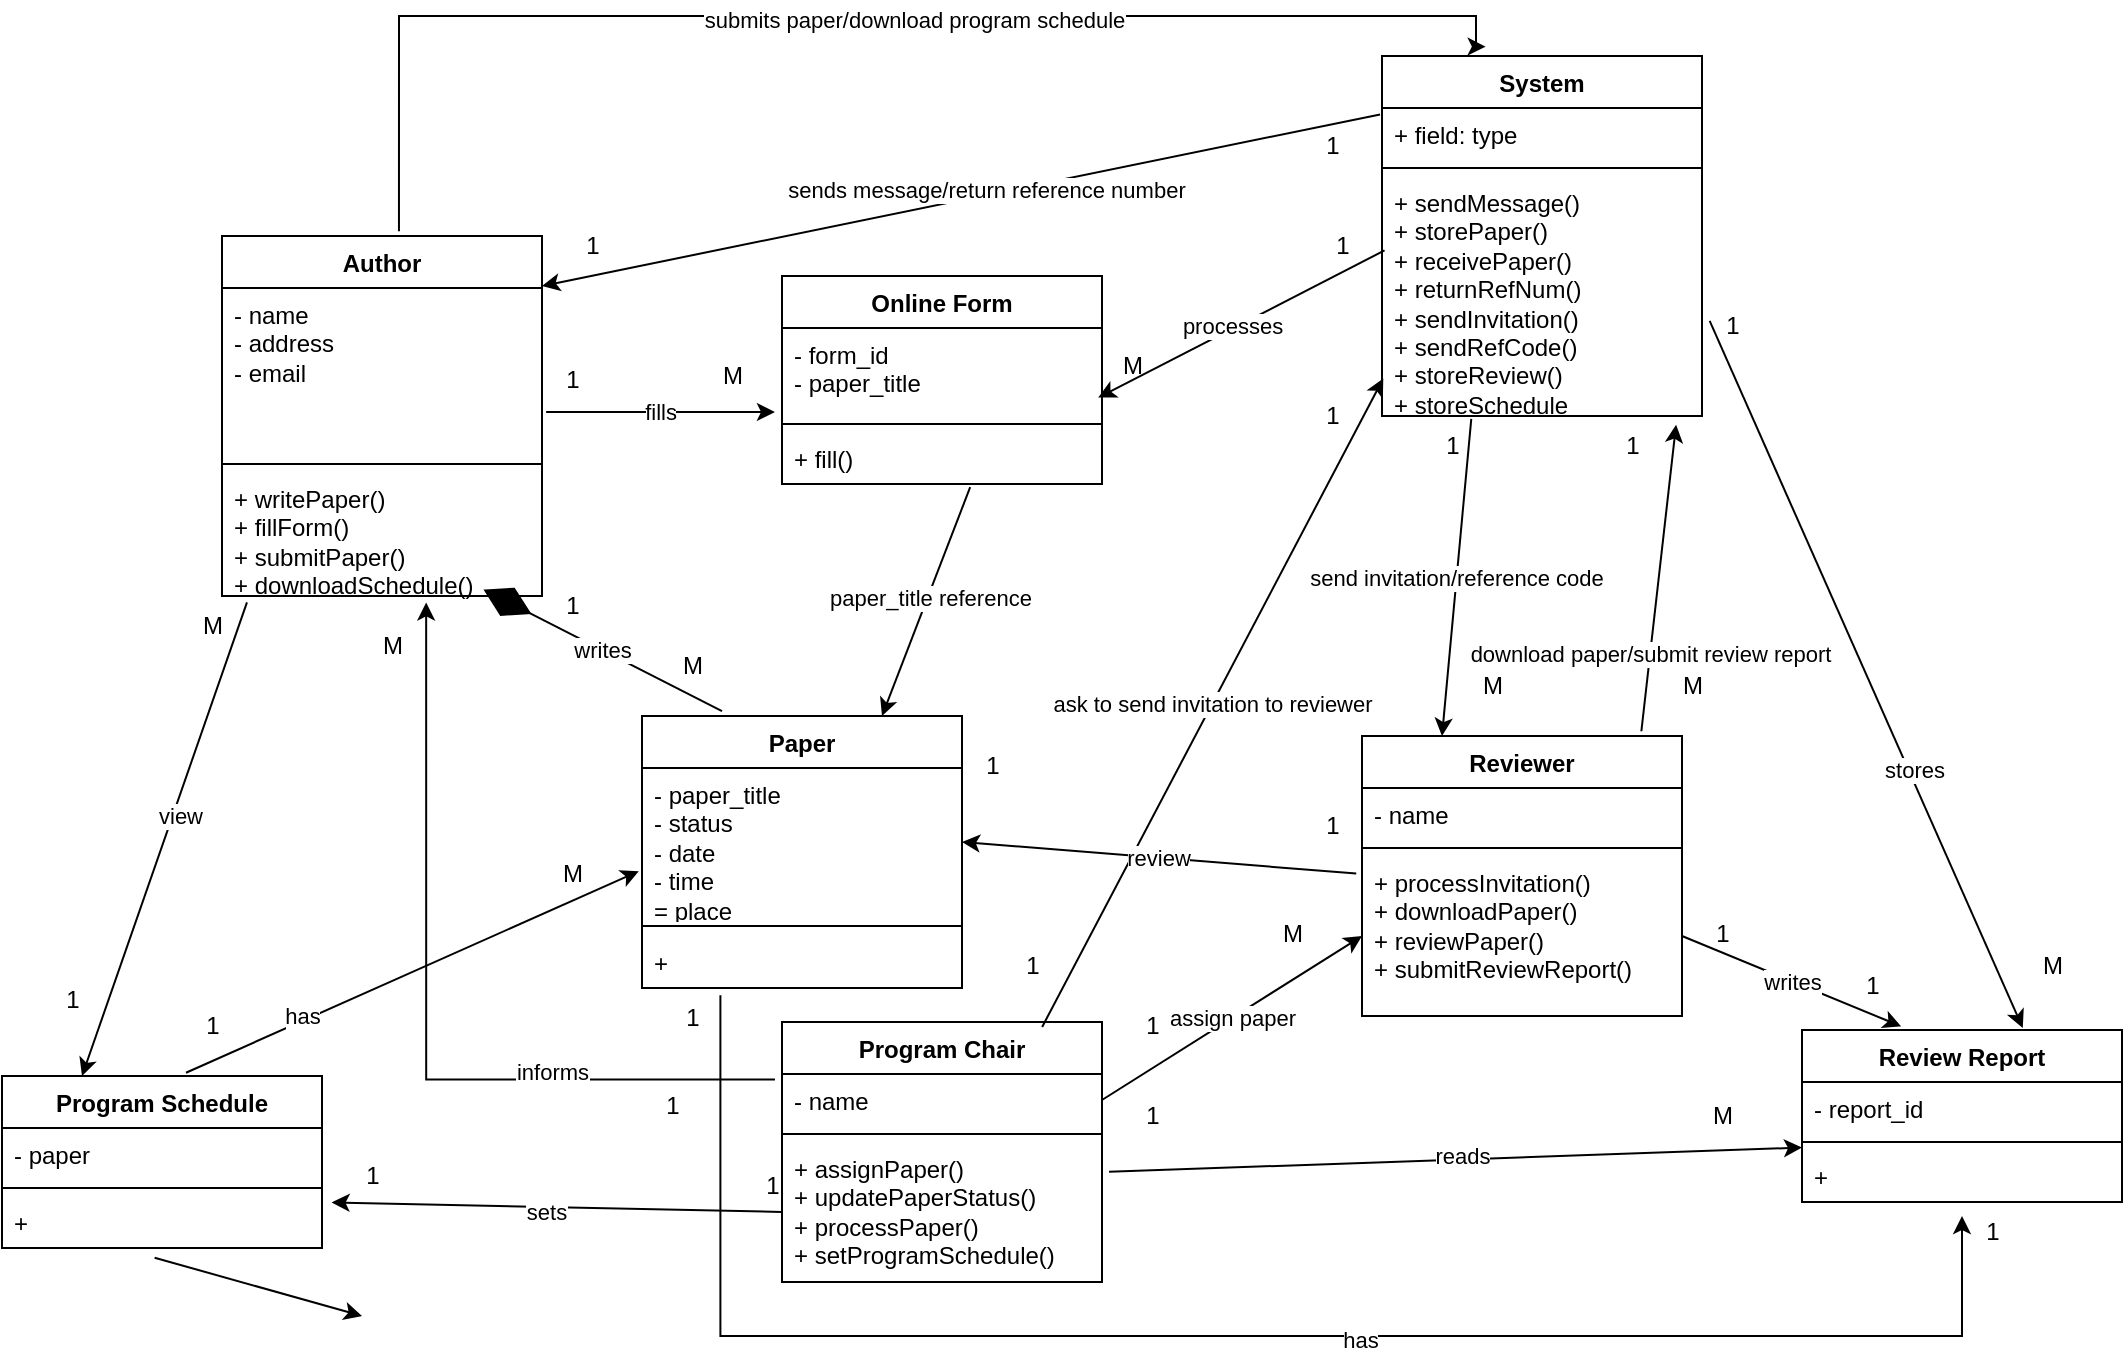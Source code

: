 <mxfile version="24.8.0">
  <diagram name="Page-1" id="E9FQwkqqb1RE17OgnNJm">
    <mxGraphModel dx="1500" dy="746" grid="1" gridSize="10" guides="1" tooltips="1" connect="1" arrows="1" fold="1" page="1" pageScale="1" pageWidth="850" pageHeight="1100" math="0" shadow="0">
      <root>
        <mxCell id="0" />
        <mxCell id="1" parent="0" />
        <mxCell id="FFobNiEl_I5hDZ-hdiMS-1" value="Author" style="swimlane;fontStyle=1;align=center;verticalAlign=top;childLayout=stackLayout;horizontal=1;startSize=26;horizontalStack=0;resizeParent=1;resizeParentMax=0;resizeLast=0;collapsible=1;marginBottom=0;whiteSpace=wrap;html=1;" vertex="1" parent="1">
          <mxGeometry x="120" y="230" width="160" height="180" as="geometry" />
        </mxCell>
        <mxCell id="FFobNiEl_I5hDZ-hdiMS-2" value="&lt;div&gt;- name&lt;/div&gt;- address&lt;div&gt;- email&lt;/div&gt;" style="text;strokeColor=none;fillColor=none;align=left;verticalAlign=top;spacingLeft=4;spacingRight=4;overflow=hidden;rotatable=0;points=[[0,0.5],[1,0.5]];portConstraint=eastwest;whiteSpace=wrap;html=1;" vertex="1" parent="FFobNiEl_I5hDZ-hdiMS-1">
          <mxGeometry y="26" width="160" height="84" as="geometry" />
        </mxCell>
        <mxCell id="FFobNiEl_I5hDZ-hdiMS-3" value="" style="line;strokeWidth=1;fillColor=none;align=left;verticalAlign=middle;spacingTop=-1;spacingLeft=3;spacingRight=3;rotatable=0;labelPosition=right;points=[];portConstraint=eastwest;strokeColor=inherit;" vertex="1" parent="FFobNiEl_I5hDZ-hdiMS-1">
          <mxGeometry y="110" width="160" height="8" as="geometry" />
        </mxCell>
        <mxCell id="FFobNiEl_I5hDZ-hdiMS-4" value="+ writePaper()&lt;div&gt;+ fillForm()&lt;/div&gt;&lt;div&gt;+ submitPaper()&lt;/div&gt;&lt;div&gt;+ downloadSchedule()&lt;/div&gt;" style="text;strokeColor=none;fillColor=none;align=left;verticalAlign=top;spacingLeft=4;spacingRight=4;overflow=hidden;rotatable=0;points=[[0,0.5],[1,0.5]];portConstraint=eastwest;whiteSpace=wrap;html=1;" vertex="1" parent="FFobNiEl_I5hDZ-hdiMS-1">
          <mxGeometry y="118" width="160" height="62" as="geometry" />
        </mxCell>
        <mxCell id="FFobNiEl_I5hDZ-hdiMS-5" value="System" style="swimlane;fontStyle=1;align=center;verticalAlign=top;childLayout=stackLayout;horizontal=1;startSize=26;horizontalStack=0;resizeParent=1;resizeParentMax=0;resizeLast=0;collapsible=1;marginBottom=0;whiteSpace=wrap;html=1;" vertex="1" parent="1">
          <mxGeometry x="700" y="140" width="160" height="180" as="geometry" />
        </mxCell>
        <mxCell id="FFobNiEl_I5hDZ-hdiMS-6" value="+ field: type" style="text;strokeColor=none;fillColor=none;align=left;verticalAlign=top;spacingLeft=4;spacingRight=4;overflow=hidden;rotatable=0;points=[[0,0.5],[1,0.5]];portConstraint=eastwest;whiteSpace=wrap;html=1;" vertex="1" parent="FFobNiEl_I5hDZ-hdiMS-5">
          <mxGeometry y="26" width="160" height="26" as="geometry" />
        </mxCell>
        <mxCell id="FFobNiEl_I5hDZ-hdiMS-7" value="" style="line;strokeWidth=1;fillColor=none;align=left;verticalAlign=middle;spacingTop=-1;spacingLeft=3;spacingRight=3;rotatable=0;labelPosition=right;points=[];portConstraint=eastwest;strokeColor=inherit;" vertex="1" parent="FFobNiEl_I5hDZ-hdiMS-5">
          <mxGeometry y="52" width="160" height="8" as="geometry" />
        </mxCell>
        <mxCell id="FFobNiEl_I5hDZ-hdiMS-8" value="+ sendMessage()&lt;div&gt;+ storePaper()&lt;/div&gt;&lt;div&gt;+ receivePaper()&lt;/div&gt;&lt;div&gt;+ returnRefNum()&lt;/div&gt;&lt;div&gt;+ sendInvitation()&lt;/div&gt;&lt;div&gt;+ sendRefCode()&lt;/div&gt;&lt;div&gt;+ storeReview()&lt;/div&gt;&lt;div&gt;+ storeSchedule&lt;/div&gt;" style="text;strokeColor=none;fillColor=none;align=left;verticalAlign=top;spacingLeft=4;spacingRight=4;overflow=hidden;rotatable=0;points=[[0,0.5],[1,0.5]];portConstraint=eastwest;whiteSpace=wrap;html=1;" vertex="1" parent="FFobNiEl_I5hDZ-hdiMS-5">
          <mxGeometry y="60" width="160" height="120" as="geometry" />
        </mxCell>
        <mxCell id="FFobNiEl_I5hDZ-hdiMS-9" value="Paper" style="swimlane;fontStyle=1;align=center;verticalAlign=top;childLayout=stackLayout;horizontal=1;startSize=26;horizontalStack=0;resizeParent=1;resizeParentMax=0;resizeLast=0;collapsible=1;marginBottom=0;whiteSpace=wrap;html=1;" vertex="1" parent="1">
          <mxGeometry x="330" y="470" width="160" height="136" as="geometry" />
        </mxCell>
        <mxCell id="FFobNiEl_I5hDZ-hdiMS-10" value="- paper_title&lt;div&gt;- status&lt;/div&gt;&lt;div&gt;- date&lt;/div&gt;&lt;div&gt;- time&lt;/div&gt;&lt;div&gt;= place&lt;/div&gt;" style="text;strokeColor=none;fillColor=none;align=left;verticalAlign=top;spacingLeft=4;spacingRight=4;overflow=hidden;rotatable=0;points=[[0,0.5],[1,0.5]];portConstraint=eastwest;whiteSpace=wrap;html=1;" vertex="1" parent="FFobNiEl_I5hDZ-hdiMS-9">
          <mxGeometry y="26" width="160" height="74" as="geometry" />
        </mxCell>
        <mxCell id="FFobNiEl_I5hDZ-hdiMS-11" value="" style="line;strokeWidth=1;fillColor=none;align=left;verticalAlign=middle;spacingTop=-1;spacingLeft=3;spacingRight=3;rotatable=0;labelPosition=right;points=[];portConstraint=eastwest;strokeColor=inherit;" vertex="1" parent="FFobNiEl_I5hDZ-hdiMS-9">
          <mxGeometry y="100" width="160" height="10" as="geometry" />
        </mxCell>
        <mxCell id="FFobNiEl_I5hDZ-hdiMS-12" value="+&amp;nbsp;" style="text;strokeColor=none;fillColor=none;align=left;verticalAlign=top;spacingLeft=4;spacingRight=4;overflow=hidden;rotatable=0;points=[[0,0.5],[1,0.5]];portConstraint=eastwest;whiteSpace=wrap;html=1;" vertex="1" parent="FFobNiEl_I5hDZ-hdiMS-9">
          <mxGeometry y="110" width="160" height="26" as="geometry" />
        </mxCell>
        <mxCell id="FFobNiEl_I5hDZ-hdiMS-13" value="Program Chair" style="swimlane;fontStyle=1;align=center;verticalAlign=top;childLayout=stackLayout;horizontal=1;startSize=26;horizontalStack=0;resizeParent=1;resizeParentMax=0;resizeLast=0;collapsible=1;marginBottom=0;whiteSpace=wrap;html=1;" vertex="1" parent="1">
          <mxGeometry x="400" y="623" width="160" height="130" as="geometry" />
        </mxCell>
        <mxCell id="FFobNiEl_I5hDZ-hdiMS-14" value="- name" style="text;strokeColor=none;fillColor=none;align=left;verticalAlign=top;spacingLeft=4;spacingRight=4;overflow=hidden;rotatable=0;points=[[0,0.5],[1,0.5]];portConstraint=eastwest;whiteSpace=wrap;html=1;" vertex="1" parent="FFobNiEl_I5hDZ-hdiMS-13">
          <mxGeometry y="26" width="160" height="26" as="geometry" />
        </mxCell>
        <mxCell id="FFobNiEl_I5hDZ-hdiMS-15" value="" style="line;strokeWidth=1;fillColor=none;align=left;verticalAlign=middle;spacingTop=-1;spacingLeft=3;spacingRight=3;rotatable=0;labelPosition=right;points=[];portConstraint=eastwest;strokeColor=inherit;" vertex="1" parent="FFobNiEl_I5hDZ-hdiMS-13">
          <mxGeometry y="52" width="160" height="8" as="geometry" />
        </mxCell>
        <mxCell id="FFobNiEl_I5hDZ-hdiMS-16" value="+ assignPaper()&lt;div&gt;+ updatePaperStatus()&lt;/div&gt;&lt;div&gt;+ processPaper()&lt;/div&gt;&lt;div&gt;+ setProgramSchedule()&lt;/div&gt;" style="text;strokeColor=none;fillColor=none;align=left;verticalAlign=top;spacingLeft=4;spacingRight=4;overflow=hidden;rotatable=0;points=[[0,0.5],[1,0.5]];portConstraint=eastwest;whiteSpace=wrap;html=1;" vertex="1" parent="FFobNiEl_I5hDZ-hdiMS-13">
          <mxGeometry y="60" width="160" height="70" as="geometry" />
        </mxCell>
        <mxCell id="FFobNiEl_I5hDZ-hdiMS-17" value="Reviewer" style="swimlane;fontStyle=1;align=center;verticalAlign=top;childLayout=stackLayout;horizontal=1;startSize=26;horizontalStack=0;resizeParent=1;resizeParentMax=0;resizeLast=0;collapsible=1;marginBottom=0;whiteSpace=wrap;html=1;" vertex="1" parent="1">
          <mxGeometry x="690" y="480" width="160" height="140" as="geometry" />
        </mxCell>
        <mxCell id="FFobNiEl_I5hDZ-hdiMS-18" value="- name" style="text;strokeColor=none;fillColor=none;align=left;verticalAlign=top;spacingLeft=4;spacingRight=4;overflow=hidden;rotatable=0;points=[[0,0.5],[1,0.5]];portConstraint=eastwest;whiteSpace=wrap;html=1;" vertex="1" parent="FFobNiEl_I5hDZ-hdiMS-17">
          <mxGeometry y="26" width="160" height="26" as="geometry" />
        </mxCell>
        <mxCell id="FFobNiEl_I5hDZ-hdiMS-19" value="" style="line;strokeWidth=1;fillColor=none;align=left;verticalAlign=middle;spacingTop=-1;spacingLeft=3;spacingRight=3;rotatable=0;labelPosition=right;points=[];portConstraint=eastwest;strokeColor=inherit;" vertex="1" parent="FFobNiEl_I5hDZ-hdiMS-17">
          <mxGeometry y="52" width="160" height="8" as="geometry" />
        </mxCell>
        <mxCell id="FFobNiEl_I5hDZ-hdiMS-20" value="+ processInvitation()&lt;div&gt;+ downloadPaper()&lt;/div&gt;&lt;div&gt;+ reviewPaper()&lt;/div&gt;&lt;div&gt;+ submitReviewReport()&lt;/div&gt;" style="text;strokeColor=none;fillColor=none;align=left;verticalAlign=top;spacingLeft=4;spacingRight=4;overflow=hidden;rotatable=0;points=[[0,0.5],[1,0.5]];portConstraint=eastwest;whiteSpace=wrap;html=1;" vertex="1" parent="FFobNiEl_I5hDZ-hdiMS-17">
          <mxGeometry y="60" width="160" height="80" as="geometry" />
        </mxCell>
        <mxCell id="FFobNiEl_I5hDZ-hdiMS-21" value="Program Schedule" style="swimlane;fontStyle=1;align=center;verticalAlign=top;childLayout=stackLayout;horizontal=1;startSize=26;horizontalStack=0;resizeParent=1;resizeParentMax=0;resizeLast=0;collapsible=1;marginBottom=0;whiteSpace=wrap;html=1;" vertex="1" parent="1">
          <mxGeometry x="10" y="650" width="160" height="86" as="geometry" />
        </mxCell>
        <mxCell id="FFobNiEl_I5hDZ-hdiMS-22" value="- paper" style="text;strokeColor=none;fillColor=none;align=left;verticalAlign=top;spacingLeft=4;spacingRight=4;overflow=hidden;rotatable=0;points=[[0,0.5],[1,0.5]];portConstraint=eastwest;whiteSpace=wrap;html=1;" vertex="1" parent="FFobNiEl_I5hDZ-hdiMS-21">
          <mxGeometry y="26" width="160" height="26" as="geometry" />
        </mxCell>
        <mxCell id="FFobNiEl_I5hDZ-hdiMS-23" value="" style="line;strokeWidth=1;fillColor=none;align=left;verticalAlign=middle;spacingTop=-1;spacingLeft=3;spacingRight=3;rotatable=0;labelPosition=right;points=[];portConstraint=eastwest;strokeColor=inherit;" vertex="1" parent="FFobNiEl_I5hDZ-hdiMS-21">
          <mxGeometry y="52" width="160" height="8" as="geometry" />
        </mxCell>
        <mxCell id="FFobNiEl_I5hDZ-hdiMS-24" value="+&amp;nbsp;" style="text;strokeColor=none;fillColor=none;align=left;verticalAlign=top;spacingLeft=4;spacingRight=4;overflow=hidden;rotatable=0;points=[[0,0.5],[1,0.5]];portConstraint=eastwest;whiteSpace=wrap;html=1;" vertex="1" parent="FFobNiEl_I5hDZ-hdiMS-21">
          <mxGeometry y="60" width="160" height="26" as="geometry" />
        </mxCell>
        <mxCell id="FFobNiEl_I5hDZ-hdiMS-25" value="Online Form" style="swimlane;fontStyle=1;align=center;verticalAlign=top;childLayout=stackLayout;horizontal=1;startSize=26;horizontalStack=0;resizeParent=1;resizeParentMax=0;resizeLast=0;collapsible=1;marginBottom=0;whiteSpace=wrap;html=1;" vertex="1" parent="1">
          <mxGeometry x="400" y="250" width="160" height="104" as="geometry" />
        </mxCell>
        <mxCell id="FFobNiEl_I5hDZ-hdiMS-26" value="- form_id&lt;div&gt;- paper_title&lt;/div&gt;" style="text;strokeColor=none;fillColor=none;align=left;verticalAlign=top;spacingLeft=4;spacingRight=4;overflow=hidden;rotatable=0;points=[[0,0.5],[1,0.5]];portConstraint=eastwest;whiteSpace=wrap;html=1;" vertex="1" parent="FFobNiEl_I5hDZ-hdiMS-25">
          <mxGeometry y="26" width="160" height="44" as="geometry" />
        </mxCell>
        <mxCell id="FFobNiEl_I5hDZ-hdiMS-27" value="" style="line;strokeWidth=1;fillColor=none;align=left;verticalAlign=middle;spacingTop=-1;spacingLeft=3;spacingRight=3;rotatable=0;labelPosition=right;points=[];portConstraint=eastwest;strokeColor=inherit;" vertex="1" parent="FFobNiEl_I5hDZ-hdiMS-25">
          <mxGeometry y="70" width="160" height="8" as="geometry" />
        </mxCell>
        <mxCell id="FFobNiEl_I5hDZ-hdiMS-28" value="+ fill()" style="text;strokeColor=none;fillColor=none;align=left;verticalAlign=top;spacingLeft=4;spacingRight=4;overflow=hidden;rotatable=0;points=[[0,0.5],[1,0.5]];portConstraint=eastwest;whiteSpace=wrap;html=1;" vertex="1" parent="FFobNiEl_I5hDZ-hdiMS-25">
          <mxGeometry y="78" width="160" height="26" as="geometry" />
        </mxCell>
        <mxCell id="FFobNiEl_I5hDZ-hdiMS-29" value="writes" style="endArrow=diamondThin;endFill=1;endSize=24;html=1;rounded=0;exitX=0.195;exitY=-0.028;exitDx=0;exitDy=0;exitPerimeter=0;entryX=0.817;entryY=0.948;entryDx=0;entryDy=0;entryPerimeter=0;" edge="1" parent="1" target="FFobNiEl_I5hDZ-hdiMS-4">
          <mxGeometry width="160" relative="1" as="geometry">
            <mxPoint x="370" y="467.592" as="sourcePoint" />
            <mxPoint x="265.207" y="410" as="targetPoint" />
          </mxGeometry>
        </mxCell>
        <mxCell id="FFobNiEl_I5hDZ-hdiMS-37" value="fills" style="endArrow=classic;html=1;rounded=0;exitX=1.013;exitY=0.738;exitDx=0;exitDy=0;exitPerimeter=0;entryX=-0.022;entryY=0.955;entryDx=0;entryDy=0;entryPerimeter=0;startArrow=none;startFill=0;endFill=1;" edge="1" parent="1" source="FFobNiEl_I5hDZ-hdiMS-2" target="FFobNiEl_I5hDZ-hdiMS-26">
          <mxGeometry width="50" height="50" relative="1" as="geometry">
            <mxPoint x="440" y="440" as="sourcePoint" />
            <mxPoint x="490" y="390" as="targetPoint" />
          </mxGeometry>
        </mxCell>
        <mxCell id="FFobNiEl_I5hDZ-hdiMS-39" value="1" style="text;html=1;align=center;verticalAlign=middle;resizable=0;points=[];autosize=1;strokeColor=none;fillColor=none;" vertex="1" parent="1">
          <mxGeometry x="280" y="400" width="30" height="30" as="geometry" />
        </mxCell>
        <mxCell id="FFobNiEl_I5hDZ-hdiMS-40" value="M" style="text;html=1;align=center;verticalAlign=middle;resizable=0;points=[];autosize=1;strokeColor=none;fillColor=none;" vertex="1" parent="1">
          <mxGeometry x="340" y="430" width="30" height="30" as="geometry" />
        </mxCell>
        <mxCell id="FFobNiEl_I5hDZ-hdiMS-41" value="1" style="text;html=1;align=center;verticalAlign=middle;resizable=0;points=[];autosize=1;strokeColor=none;fillColor=none;" vertex="1" parent="1">
          <mxGeometry x="280" y="287" width="30" height="30" as="geometry" />
        </mxCell>
        <mxCell id="FFobNiEl_I5hDZ-hdiMS-42" value="M" style="text;html=1;align=center;verticalAlign=middle;resizable=0;points=[];autosize=1;strokeColor=none;fillColor=none;" vertex="1" parent="1">
          <mxGeometry x="360" y="285" width="30" height="30" as="geometry" />
        </mxCell>
        <mxCell id="FFobNiEl_I5hDZ-hdiMS-46" value="" style="endArrow=none;html=1;rounded=0;entryX=0.588;entryY=1.062;entryDx=0;entryDy=0;entryPerimeter=0;exitX=0.75;exitY=0;exitDx=0;exitDy=0;startArrow=classic;startFill=1;" edge="1" parent="1" source="FFobNiEl_I5hDZ-hdiMS-9" target="FFobNiEl_I5hDZ-hdiMS-28">
          <mxGeometry width="50" height="50" relative="1" as="geometry">
            <mxPoint x="480" y="430" as="sourcePoint" />
            <mxPoint x="530" y="380" as="targetPoint" />
          </mxGeometry>
        </mxCell>
        <mxCell id="FFobNiEl_I5hDZ-hdiMS-47" value="paper_title reference" style="edgeLabel;html=1;align=center;verticalAlign=middle;resizable=0;points=[];" vertex="1" connectable="0" parent="FFobNiEl_I5hDZ-hdiMS-46">
          <mxGeometry x="0.041" y="-1" relative="1" as="geometry">
            <mxPoint as="offset" />
          </mxGeometry>
        </mxCell>
        <mxCell id="FFobNiEl_I5hDZ-hdiMS-48" value="" style="endArrow=none;html=1;rounded=0;entryX=0.008;entryY=0.31;entryDx=0;entryDy=0;entryPerimeter=0;exitX=0.988;exitY=0.791;exitDx=0;exitDy=0;exitPerimeter=0;endFill=0;startArrow=classic;startFill=1;" edge="1" parent="1" source="FFobNiEl_I5hDZ-hdiMS-26" target="FFobNiEl_I5hDZ-hdiMS-8">
          <mxGeometry width="50" height="50" relative="1" as="geometry">
            <mxPoint x="580" y="400" as="sourcePoint" />
            <mxPoint x="630" y="350" as="targetPoint" />
          </mxGeometry>
        </mxCell>
        <mxCell id="FFobNiEl_I5hDZ-hdiMS-49" value="processes" style="edgeLabel;html=1;align=center;verticalAlign=middle;resizable=0;points=[];" vertex="1" connectable="0" parent="FFobNiEl_I5hDZ-hdiMS-48">
          <mxGeometry x="-0.057" y="1" relative="1" as="geometry">
            <mxPoint as="offset" />
          </mxGeometry>
        </mxCell>
        <mxCell id="FFobNiEl_I5hDZ-hdiMS-50" value="1" style="text;html=1;align=center;verticalAlign=middle;resizable=0;points=[];autosize=1;strokeColor=none;fillColor=none;" vertex="1" parent="1">
          <mxGeometry x="665" y="220" width="30" height="30" as="geometry" />
        </mxCell>
        <mxCell id="FFobNiEl_I5hDZ-hdiMS-51" value="M" style="text;html=1;align=center;verticalAlign=middle;resizable=0;points=[];autosize=1;strokeColor=none;fillColor=none;" vertex="1" parent="1">
          <mxGeometry x="560" y="280" width="30" height="30" as="geometry" />
        </mxCell>
        <mxCell id="FFobNiEl_I5hDZ-hdiMS-52" value="" style="endArrow=classic;html=1;rounded=0;exitX=-0.006;exitY=0.123;exitDx=0;exitDy=0;exitPerimeter=0;endFill=1;" edge="1" parent="1" source="FFobNiEl_I5hDZ-hdiMS-6">
          <mxGeometry width="50" height="50" relative="1" as="geometry">
            <mxPoint x="350" y="210" as="sourcePoint" />
            <mxPoint x="280" y="255" as="targetPoint" />
          </mxGeometry>
        </mxCell>
        <mxCell id="FFobNiEl_I5hDZ-hdiMS-53" value="sends message/return reference number" style="edgeLabel;html=1;align=center;verticalAlign=middle;resizable=0;points=[];" vertex="1" connectable="0" parent="FFobNiEl_I5hDZ-hdiMS-52">
          <mxGeometry x="-0.059" y="-3" relative="1" as="geometry">
            <mxPoint as="offset" />
          </mxGeometry>
        </mxCell>
        <mxCell id="FFobNiEl_I5hDZ-hdiMS-54" value="1" style="text;html=1;align=center;verticalAlign=middle;resizable=0;points=[];autosize=1;strokeColor=none;fillColor=none;" vertex="1" parent="1">
          <mxGeometry x="660" y="170" width="30" height="30" as="geometry" />
        </mxCell>
        <mxCell id="FFobNiEl_I5hDZ-hdiMS-55" value="1" style="text;html=1;align=center;verticalAlign=middle;resizable=0;points=[];autosize=1;strokeColor=none;fillColor=none;" vertex="1" parent="1">
          <mxGeometry x="290" y="220" width="30" height="30" as="geometry" />
        </mxCell>
        <mxCell id="FFobNiEl_I5hDZ-hdiMS-58" value="" style="endArrow=classic;html=1;rounded=0;edgeStyle=orthogonalEdgeStyle;exitX=0.553;exitY=-0.013;exitDx=0;exitDy=0;exitPerimeter=0;entryX=0.324;entryY=-0.026;entryDx=0;entryDy=0;entryPerimeter=0;endFill=1;" edge="1" parent="1" source="FFobNiEl_I5hDZ-hdiMS-1" target="FFobNiEl_I5hDZ-hdiMS-5">
          <mxGeometry width="50" height="50" relative="1" as="geometry">
            <mxPoint x="220" y="210" as="sourcePoint" />
            <mxPoint x="730" y="140" as="targetPoint" />
            <Array as="points">
              <mxPoint x="209" y="120" />
              <mxPoint x="747" y="120" />
            </Array>
          </mxGeometry>
        </mxCell>
        <mxCell id="FFobNiEl_I5hDZ-hdiMS-59" value="submits paper/download program schedule" style="edgeLabel;html=1;align=center;verticalAlign=middle;resizable=0;points=[];" vertex="1" connectable="0" parent="FFobNiEl_I5hDZ-hdiMS-58">
          <mxGeometry x="0.096" y="-2" relative="1" as="geometry">
            <mxPoint as="offset" />
          </mxGeometry>
        </mxCell>
        <mxCell id="FFobNiEl_I5hDZ-hdiMS-62" value="assign paper" style="endArrow=classic;html=1;rounded=0;exitX=1;exitY=0.5;exitDx=0;exitDy=0;entryX=0;entryY=0.5;entryDx=0;entryDy=0;" edge="1" parent="1" source="FFobNiEl_I5hDZ-hdiMS-14" target="FFobNiEl_I5hDZ-hdiMS-20">
          <mxGeometry width="50" height="50" relative="1" as="geometry">
            <mxPoint x="600" y="649" as="sourcePoint" />
            <mxPoint x="650" y="600" as="targetPoint" />
          </mxGeometry>
        </mxCell>
        <mxCell id="FFobNiEl_I5hDZ-hdiMS-63" value="ask to send invitation to reviewer" style="endArrow=classic;html=1;rounded=0;exitX=0.813;exitY=0.019;exitDx=0;exitDy=0;exitPerimeter=0;entryX=0.004;entryY=0.844;entryDx=0;entryDy=0;entryPerimeter=0;" edge="1" parent="1" source="FFobNiEl_I5hDZ-hdiMS-13" target="FFobNiEl_I5hDZ-hdiMS-8">
          <mxGeometry width="50" height="50" relative="1" as="geometry">
            <mxPoint x="530" y="590" as="sourcePoint" />
            <mxPoint x="580" y="540" as="targetPoint" />
          </mxGeometry>
        </mxCell>
        <mxCell id="FFobNiEl_I5hDZ-hdiMS-64" value="1" style="text;html=1;align=center;verticalAlign=middle;resizable=0;points=[];autosize=1;strokeColor=none;fillColor=none;" vertex="1" parent="1">
          <mxGeometry x="660" y="305" width="30" height="30" as="geometry" />
        </mxCell>
        <mxCell id="FFobNiEl_I5hDZ-hdiMS-65" value="1" style="text;html=1;align=center;verticalAlign=middle;resizable=0;points=[];autosize=1;strokeColor=none;fillColor=none;" vertex="1" parent="1">
          <mxGeometry x="510" y="580" width="30" height="30" as="geometry" />
        </mxCell>
        <mxCell id="FFobNiEl_I5hDZ-hdiMS-66" value="1" style="text;html=1;align=center;verticalAlign=middle;resizable=0;points=[];autosize=1;strokeColor=none;fillColor=none;" vertex="1" parent="1">
          <mxGeometry x="570" y="610" width="30" height="30" as="geometry" />
        </mxCell>
        <mxCell id="FFobNiEl_I5hDZ-hdiMS-68" value="M" style="text;html=1;align=center;verticalAlign=middle;resizable=0;points=[];autosize=1;strokeColor=none;fillColor=none;" vertex="1" parent="1">
          <mxGeometry x="640" y="564" width="30" height="30" as="geometry" />
        </mxCell>
        <mxCell id="FFobNiEl_I5hDZ-hdiMS-69" value="send invitation/reference code" style="endArrow=classic;html=1;rounded=0;exitX=0.279;exitY=1.012;exitDx=0;exitDy=0;exitPerimeter=0;entryX=0.25;entryY=0;entryDx=0;entryDy=0;" edge="1" parent="1" source="FFobNiEl_I5hDZ-hdiMS-8" target="FFobNiEl_I5hDZ-hdiMS-17">
          <mxGeometry width="50" height="50" relative="1" as="geometry">
            <mxPoint x="790" y="450" as="sourcePoint" />
            <mxPoint x="840" y="400" as="targetPoint" />
          </mxGeometry>
        </mxCell>
        <mxCell id="FFobNiEl_I5hDZ-hdiMS-70" value="" style="endArrow=classic;html=1;rounded=0;exitX=0.873;exitY=-0.017;exitDx=0;exitDy=0;exitPerimeter=0;entryX=0.919;entryY=1.036;entryDx=0;entryDy=0;entryPerimeter=0;" edge="1" parent="1" source="FFobNiEl_I5hDZ-hdiMS-17" target="FFobNiEl_I5hDZ-hdiMS-8">
          <mxGeometry width="50" height="50" relative="1" as="geometry">
            <mxPoint x="860" y="450" as="sourcePoint" />
            <mxPoint x="910" y="400" as="targetPoint" />
          </mxGeometry>
        </mxCell>
        <mxCell id="FFobNiEl_I5hDZ-hdiMS-71" value="download paper/submit review report" style="edgeLabel;html=1;align=center;verticalAlign=middle;resizable=0;points=[];" vertex="1" connectable="0" parent="FFobNiEl_I5hDZ-hdiMS-70">
          <mxGeometry x="-0.488" relative="1" as="geometry">
            <mxPoint as="offset" />
          </mxGeometry>
        </mxCell>
        <mxCell id="FFobNiEl_I5hDZ-hdiMS-72" value="1" style="text;html=1;align=center;verticalAlign=middle;resizable=0;points=[];autosize=1;strokeColor=none;fillColor=none;" vertex="1" parent="1">
          <mxGeometry x="720" y="320" width="30" height="30" as="geometry" />
        </mxCell>
        <mxCell id="FFobNiEl_I5hDZ-hdiMS-73" value="1" style="text;html=1;align=center;verticalAlign=middle;resizable=0;points=[];autosize=1;strokeColor=none;fillColor=none;" vertex="1" parent="1">
          <mxGeometry x="810" y="320" width="30" height="30" as="geometry" />
        </mxCell>
        <mxCell id="FFobNiEl_I5hDZ-hdiMS-74" value="M" style="text;html=1;align=center;verticalAlign=middle;resizable=0;points=[];autosize=1;strokeColor=none;fillColor=none;" vertex="1" parent="1">
          <mxGeometry x="740" y="440" width="30" height="30" as="geometry" />
        </mxCell>
        <mxCell id="FFobNiEl_I5hDZ-hdiMS-75" value="M" style="text;html=1;align=center;verticalAlign=middle;resizable=0;points=[];autosize=1;strokeColor=none;fillColor=none;" vertex="1" parent="1">
          <mxGeometry x="840" y="440" width="30" height="30" as="geometry" />
        </mxCell>
        <mxCell id="FFobNiEl_I5hDZ-hdiMS-76" value="review" style="endArrow=classic;html=1;rounded=0;exitX=-0.018;exitY=0.11;exitDx=0;exitDy=0;exitPerimeter=0;entryX=1;entryY=0.5;entryDx=0;entryDy=0;" edge="1" parent="1" source="FFobNiEl_I5hDZ-hdiMS-20" target="FFobNiEl_I5hDZ-hdiMS-10">
          <mxGeometry width="50" height="50" relative="1" as="geometry">
            <mxPoint x="620" y="560" as="sourcePoint" />
            <mxPoint x="670" y="510" as="targetPoint" />
          </mxGeometry>
        </mxCell>
        <mxCell id="FFobNiEl_I5hDZ-hdiMS-80" value="1" style="text;html=1;align=center;verticalAlign=middle;resizable=0;points=[];autosize=1;strokeColor=none;fillColor=none;" vertex="1" parent="1">
          <mxGeometry x="660" y="510" width="30" height="30" as="geometry" />
        </mxCell>
        <mxCell id="FFobNiEl_I5hDZ-hdiMS-81" value="1" style="text;html=1;align=center;verticalAlign=middle;resizable=0;points=[];autosize=1;strokeColor=none;fillColor=none;" vertex="1" parent="1">
          <mxGeometry x="490" y="480" width="30" height="30" as="geometry" />
        </mxCell>
        <mxCell id="FFobNiEl_I5hDZ-hdiMS-82" value="Review Report" style="swimlane;fontStyle=1;align=center;verticalAlign=top;childLayout=stackLayout;horizontal=1;startSize=26;horizontalStack=0;resizeParent=1;resizeParentMax=0;resizeLast=0;collapsible=1;marginBottom=0;whiteSpace=wrap;html=1;" vertex="1" parent="1">
          <mxGeometry x="910" y="627" width="160" height="86" as="geometry" />
        </mxCell>
        <mxCell id="FFobNiEl_I5hDZ-hdiMS-83" value="- report_id" style="text;strokeColor=none;fillColor=none;align=left;verticalAlign=top;spacingLeft=4;spacingRight=4;overflow=hidden;rotatable=0;points=[[0,0.5],[1,0.5]];portConstraint=eastwest;whiteSpace=wrap;html=1;" vertex="1" parent="FFobNiEl_I5hDZ-hdiMS-82">
          <mxGeometry y="26" width="160" height="26" as="geometry" />
        </mxCell>
        <mxCell id="FFobNiEl_I5hDZ-hdiMS-84" value="" style="line;strokeWidth=1;fillColor=none;align=left;verticalAlign=middle;spacingTop=-1;spacingLeft=3;spacingRight=3;rotatable=0;labelPosition=right;points=[];portConstraint=eastwest;strokeColor=inherit;" vertex="1" parent="FFobNiEl_I5hDZ-hdiMS-82">
          <mxGeometry y="52" width="160" height="8" as="geometry" />
        </mxCell>
        <mxCell id="FFobNiEl_I5hDZ-hdiMS-85" value="+" style="text;strokeColor=none;fillColor=none;align=left;verticalAlign=top;spacingLeft=4;spacingRight=4;overflow=hidden;rotatable=0;points=[[0,0.5],[1,0.5]];portConstraint=eastwest;whiteSpace=wrap;html=1;" vertex="1" parent="FFobNiEl_I5hDZ-hdiMS-82">
          <mxGeometry y="60" width="160" height="26" as="geometry" />
        </mxCell>
        <mxCell id="FFobNiEl_I5hDZ-hdiMS-86" value="writes" style="endArrow=classic;html=1;rounded=0;exitX=1;exitY=0.5;exitDx=0;exitDy=0;entryX=0.31;entryY=-0.021;entryDx=0;entryDy=0;entryPerimeter=0;" edge="1" parent="1" source="FFobNiEl_I5hDZ-hdiMS-20" target="FFobNiEl_I5hDZ-hdiMS-82">
          <mxGeometry width="50" height="50" relative="1" as="geometry">
            <mxPoint x="980" y="580" as="sourcePoint" />
            <mxPoint x="1030" y="530" as="targetPoint" />
          </mxGeometry>
        </mxCell>
        <mxCell id="FFobNiEl_I5hDZ-hdiMS-87" value="" style="endArrow=classic;html=1;rounded=0;exitX=1.024;exitY=0.604;exitDx=0;exitDy=0;exitPerimeter=0;entryX=0.69;entryY=-0.012;entryDx=0;entryDy=0;entryPerimeter=0;" edge="1" parent="1" source="FFobNiEl_I5hDZ-hdiMS-8" target="FFobNiEl_I5hDZ-hdiMS-82">
          <mxGeometry width="50" height="50" relative="1" as="geometry">
            <mxPoint x="1040" y="520" as="sourcePoint" />
            <mxPoint x="1090" y="470" as="targetPoint" />
          </mxGeometry>
        </mxCell>
        <mxCell id="FFobNiEl_I5hDZ-hdiMS-91" value="stores" style="edgeLabel;html=1;align=center;verticalAlign=middle;resizable=0;points=[];" vertex="1" connectable="0" parent="FFobNiEl_I5hDZ-hdiMS-87">
          <mxGeometry x="0.275" y="2" relative="1" as="geometry">
            <mxPoint as="offset" />
          </mxGeometry>
        </mxCell>
        <mxCell id="FFobNiEl_I5hDZ-hdiMS-88" value="1" style="text;html=1;align=center;verticalAlign=middle;resizable=0;points=[];autosize=1;strokeColor=none;fillColor=none;" vertex="1" parent="1">
          <mxGeometry x="855" y="564" width="30" height="30" as="geometry" />
        </mxCell>
        <mxCell id="FFobNiEl_I5hDZ-hdiMS-89" value="1" style="text;html=1;align=center;verticalAlign=middle;resizable=0;points=[];autosize=1;strokeColor=none;fillColor=none;" vertex="1" parent="1">
          <mxGeometry x="930" y="590" width="30" height="30" as="geometry" />
        </mxCell>
        <mxCell id="FFobNiEl_I5hDZ-hdiMS-90" value="1" style="text;html=1;align=center;verticalAlign=middle;resizable=0;points=[];autosize=1;strokeColor=none;fillColor=none;" vertex="1" parent="1">
          <mxGeometry x="860" y="260" width="30" height="30" as="geometry" />
        </mxCell>
        <mxCell id="FFobNiEl_I5hDZ-hdiMS-92" value="M" style="text;html=1;align=center;verticalAlign=middle;resizable=0;points=[];autosize=1;strokeColor=none;fillColor=none;" vertex="1" parent="1">
          <mxGeometry x="1020" y="580" width="30" height="30" as="geometry" />
        </mxCell>
        <mxCell id="FFobNiEl_I5hDZ-hdiMS-93" value="" style="endArrow=classic;html=1;rounded=0;exitX=1.022;exitY=0.213;exitDx=0;exitDy=0;exitPerimeter=0;" edge="1" parent="1" source="FFobNiEl_I5hDZ-hdiMS-16" target="FFobNiEl_I5hDZ-hdiMS-84">
          <mxGeometry width="50" height="50" relative="1" as="geometry">
            <mxPoint x="660" y="730" as="sourcePoint" />
            <mxPoint x="710" y="680" as="targetPoint" />
          </mxGeometry>
        </mxCell>
        <mxCell id="FFobNiEl_I5hDZ-hdiMS-94" value="reads" style="edgeLabel;html=1;align=center;verticalAlign=middle;resizable=0;points=[];" vertex="1" connectable="0" parent="FFobNiEl_I5hDZ-hdiMS-93">
          <mxGeometry x="0.016" y="2" relative="1" as="geometry">
            <mxPoint as="offset" />
          </mxGeometry>
        </mxCell>
        <mxCell id="FFobNiEl_I5hDZ-hdiMS-95" value="1" style="text;html=1;align=center;verticalAlign=middle;resizable=0;points=[];autosize=1;strokeColor=none;fillColor=none;" vertex="1" parent="1">
          <mxGeometry x="570" y="655" width="30" height="30" as="geometry" />
        </mxCell>
        <mxCell id="FFobNiEl_I5hDZ-hdiMS-96" value="M" style="text;html=1;align=center;verticalAlign=middle;resizable=0;points=[];autosize=1;strokeColor=none;fillColor=none;" vertex="1" parent="1">
          <mxGeometry x="855" y="655" width="30" height="30" as="geometry" />
        </mxCell>
        <mxCell id="FFobNiEl_I5hDZ-hdiMS-97" value="" style="endArrow=classic;html=1;rounded=0;edgeStyle=orthogonalEdgeStyle;exitX=0.245;exitY=1.138;exitDx=0;exitDy=0;exitPerimeter=0;" edge="1" parent="1" source="FFobNiEl_I5hDZ-hdiMS-12">
          <mxGeometry width="50" height="50" relative="1" as="geometry">
            <mxPoint x="350" y="580" as="sourcePoint" />
            <mxPoint x="990" y="720" as="targetPoint" />
            <Array as="points">
              <mxPoint x="369" y="780" />
              <mxPoint x="990" y="780" />
            </Array>
          </mxGeometry>
        </mxCell>
        <mxCell id="FFobNiEl_I5hDZ-hdiMS-98" value="has" style="edgeLabel;html=1;align=center;verticalAlign=middle;resizable=0;points=[];" vertex="1" connectable="0" parent="FFobNiEl_I5hDZ-hdiMS-97">
          <mxGeometry x="0.15" y="-2" relative="1" as="geometry">
            <mxPoint as="offset" />
          </mxGeometry>
        </mxCell>
        <mxCell id="FFobNiEl_I5hDZ-hdiMS-99" value="1" style="text;html=1;align=center;verticalAlign=middle;resizable=0;points=[];autosize=1;strokeColor=none;fillColor=none;" vertex="1" parent="1">
          <mxGeometry x="340" y="606" width="30" height="30" as="geometry" />
        </mxCell>
        <mxCell id="FFobNiEl_I5hDZ-hdiMS-100" value="1" style="text;html=1;align=center;verticalAlign=middle;resizable=0;points=[];autosize=1;strokeColor=none;fillColor=none;" vertex="1" parent="1">
          <mxGeometry x="990" y="713" width="30" height="30" as="geometry" />
        </mxCell>
        <mxCell id="FFobNiEl_I5hDZ-hdiMS-101" value="" style="endArrow=classic;html=1;rounded=0;entryX=0.638;entryY=1.052;entryDx=0;entryDy=0;entryPerimeter=0;edgeStyle=orthogonalEdgeStyle;exitX=-0.022;exitY=0.108;exitDx=0;exitDy=0;exitPerimeter=0;" edge="1" parent="1" source="FFobNiEl_I5hDZ-hdiMS-14" target="FFobNiEl_I5hDZ-hdiMS-4">
          <mxGeometry width="50" height="50" relative="1" as="geometry">
            <mxPoint x="222" y="630" as="sourcePoint" />
            <mxPoint x="240" y="500" as="targetPoint" />
            <Array as="points">
              <mxPoint x="222" y="652" />
            </Array>
          </mxGeometry>
        </mxCell>
        <mxCell id="FFobNiEl_I5hDZ-hdiMS-102" value="informs" style="edgeLabel;html=1;align=center;verticalAlign=middle;resizable=0;points=[];" vertex="1" connectable="0" parent="FFobNiEl_I5hDZ-hdiMS-101">
          <mxGeometry x="-0.46" y="-4" relative="1" as="geometry">
            <mxPoint as="offset" />
          </mxGeometry>
        </mxCell>
        <mxCell id="FFobNiEl_I5hDZ-hdiMS-103" value="1" style="text;html=1;align=center;verticalAlign=middle;resizable=0;points=[];autosize=1;strokeColor=none;fillColor=none;" vertex="1" parent="1">
          <mxGeometry x="330" y="650" width="30" height="30" as="geometry" />
        </mxCell>
        <mxCell id="FFobNiEl_I5hDZ-hdiMS-104" value="M" style="text;html=1;align=center;verticalAlign=middle;resizable=0;points=[];autosize=1;strokeColor=none;fillColor=none;" vertex="1" parent="1">
          <mxGeometry x="190" y="420" width="30" height="30" as="geometry" />
        </mxCell>
        <mxCell id="FFobNiEl_I5hDZ-hdiMS-105" value="" style="endArrow=classic;html=1;rounded=0;exitX=0;exitY=0.5;exitDx=0;exitDy=0;entryX=1.03;entryY=0.123;entryDx=0;entryDy=0;entryPerimeter=0;" edge="1" parent="1" source="FFobNiEl_I5hDZ-hdiMS-16" target="FFobNiEl_I5hDZ-hdiMS-24">
          <mxGeometry width="50" height="50" relative="1" as="geometry">
            <mxPoint x="290" y="810" as="sourcePoint" />
            <mxPoint x="340" y="760" as="targetPoint" />
          </mxGeometry>
        </mxCell>
        <mxCell id="FFobNiEl_I5hDZ-hdiMS-108" value="sets" style="edgeLabel;html=1;align=center;verticalAlign=middle;resizable=0;points=[];" vertex="1" connectable="0" parent="FFobNiEl_I5hDZ-hdiMS-105">
          <mxGeometry x="0.049" y="2" relative="1" as="geometry">
            <mxPoint as="offset" />
          </mxGeometry>
        </mxCell>
        <mxCell id="FFobNiEl_I5hDZ-hdiMS-106" value="1" style="text;html=1;align=center;verticalAlign=middle;resizable=0;points=[];autosize=1;strokeColor=none;fillColor=none;" vertex="1" parent="1">
          <mxGeometry x="380" y="690" width="30" height="30" as="geometry" />
        </mxCell>
        <mxCell id="FFobNiEl_I5hDZ-hdiMS-107" value="1" style="text;html=1;align=center;verticalAlign=middle;resizable=0;points=[];autosize=1;strokeColor=none;fillColor=none;" vertex="1" parent="1">
          <mxGeometry x="180" y="685" width="30" height="30" as="geometry" />
        </mxCell>
        <mxCell id="FFobNiEl_I5hDZ-hdiMS-109" value="" style="endArrow=classic;html=1;rounded=0;exitX=0.575;exitY=-0.019;exitDx=0;exitDy=0;exitPerimeter=0;entryX=-0.01;entryY=0.697;entryDx=0;entryDy=0;entryPerimeter=0;" edge="1" parent="1" source="FFobNiEl_I5hDZ-hdiMS-21" target="FFobNiEl_I5hDZ-hdiMS-10">
          <mxGeometry width="50" height="50" relative="1" as="geometry">
            <mxPoint x="110" y="650" as="sourcePoint" />
            <mxPoint x="160" y="600" as="targetPoint" />
          </mxGeometry>
        </mxCell>
        <mxCell id="FFobNiEl_I5hDZ-hdiMS-110" value="has" style="edgeLabel;html=1;align=center;verticalAlign=middle;resizable=0;points=[];" vertex="1" connectable="0" parent="FFobNiEl_I5hDZ-hdiMS-109">
          <mxGeometry x="-0.478" y="3" relative="1" as="geometry">
            <mxPoint as="offset" />
          </mxGeometry>
        </mxCell>
        <mxCell id="FFobNiEl_I5hDZ-hdiMS-111" value="1" style="text;html=1;align=center;verticalAlign=middle;resizable=0;points=[];autosize=1;strokeColor=none;fillColor=none;" vertex="1" parent="1">
          <mxGeometry x="100" y="610" width="30" height="30" as="geometry" />
        </mxCell>
        <mxCell id="FFobNiEl_I5hDZ-hdiMS-112" value="M" style="text;html=1;align=center;verticalAlign=middle;resizable=0;points=[];autosize=1;strokeColor=none;fillColor=none;" vertex="1" parent="1">
          <mxGeometry x="280" y="534" width="30" height="30" as="geometry" />
        </mxCell>
        <mxCell id="FFobNiEl_I5hDZ-hdiMS-113" value="" style="endArrow=classic;html=1;rounded=0;exitX=0.078;exitY=1.052;exitDx=0;exitDy=0;exitPerimeter=0;entryX=0.25;entryY=0;entryDx=0;entryDy=0;" edge="1" parent="1" source="FFobNiEl_I5hDZ-hdiMS-4" target="FFobNiEl_I5hDZ-hdiMS-21">
          <mxGeometry width="50" height="50" relative="1" as="geometry">
            <mxPoint x="10" y="540" as="sourcePoint" />
            <mxPoint x="60" y="490" as="targetPoint" />
          </mxGeometry>
        </mxCell>
        <mxCell id="FFobNiEl_I5hDZ-hdiMS-114" value="view" style="edgeLabel;html=1;align=center;verticalAlign=middle;resizable=0;points=[];" vertex="1" connectable="0" parent="FFobNiEl_I5hDZ-hdiMS-113">
          <mxGeometry x="-0.11" y="3" relative="1" as="geometry">
            <mxPoint as="offset" />
          </mxGeometry>
        </mxCell>
        <mxCell id="FFobNiEl_I5hDZ-hdiMS-115" value="1" style="text;html=1;align=center;verticalAlign=middle;resizable=0;points=[];autosize=1;strokeColor=none;fillColor=none;" vertex="1" parent="1">
          <mxGeometry x="30" y="597" width="30" height="30" as="geometry" />
        </mxCell>
        <mxCell id="FFobNiEl_I5hDZ-hdiMS-116" value="M" style="text;html=1;align=center;verticalAlign=middle;resizable=0;points=[];autosize=1;strokeColor=none;fillColor=none;" vertex="1" parent="1">
          <mxGeometry x="100" y="410" width="30" height="30" as="geometry" />
        </mxCell>
        <mxCell id="FFobNiEl_I5hDZ-hdiMS-117" value="" style="endArrow=classic;html=1;rounded=0;exitX=0.477;exitY=1.187;exitDx=0;exitDy=0;exitPerimeter=0;" edge="1" parent="1" source="FFobNiEl_I5hDZ-hdiMS-24">
          <mxGeometry width="50" height="50" relative="1" as="geometry">
            <mxPoint x="140" y="820" as="sourcePoint" />
            <mxPoint x="190" y="770" as="targetPoint" />
          </mxGeometry>
        </mxCell>
      </root>
    </mxGraphModel>
  </diagram>
</mxfile>

